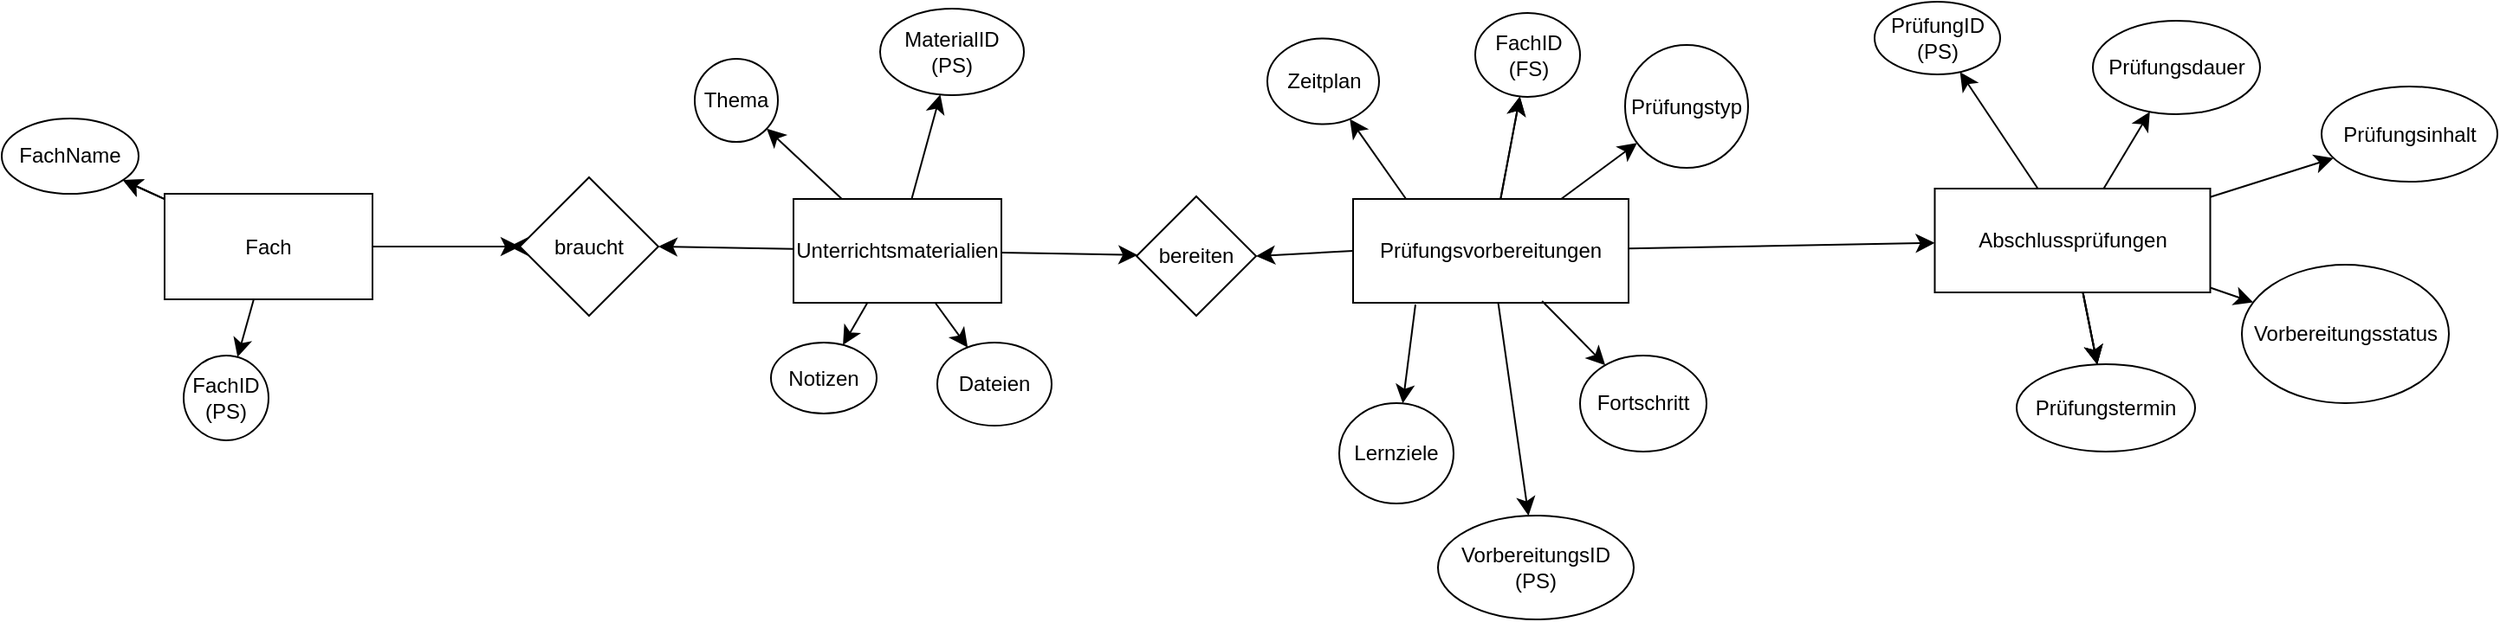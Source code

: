<mxfile version="26.0.10">
  <diagram name="Seite-1" id="5blD-hv_KY1dSjk4mWWa">
    <mxGraphModel dx="1834" dy="830" grid="0" gridSize="10" guides="1" tooltips="1" connect="1" arrows="1" fold="1" page="0" pageScale="1" pageWidth="827" pageHeight="1169" math="0" shadow="0">
      <root>
        <mxCell id="0" />
        <mxCell id="1" parent="0" />
        <mxCell id="1gKeE4FAqKJYVwFzVaU8-18" value="" style="edgeStyle=none;curved=1;rounded=0;orthogonalLoop=1;jettySize=auto;html=1;fontSize=12;startSize=8;endSize=8;" edge="1" parent="1" source="1gKeE4FAqKJYVwFzVaU8-2" target="1gKeE4FAqKJYVwFzVaU8-17">
          <mxGeometry relative="1" as="geometry" />
        </mxCell>
        <mxCell id="1gKeE4FAqKJYVwFzVaU8-19" value="" style="edgeStyle=none;curved=1;rounded=0;orthogonalLoop=1;jettySize=auto;html=1;fontSize=12;startSize=8;endSize=8;" edge="1" parent="1" source="1gKeE4FAqKJYVwFzVaU8-2" target="1gKeE4FAqKJYVwFzVaU8-17">
          <mxGeometry relative="1" as="geometry" />
        </mxCell>
        <mxCell id="1gKeE4FAqKJYVwFzVaU8-22" value="" style="edgeStyle=none;curved=1;rounded=0;orthogonalLoop=1;jettySize=auto;html=1;fontSize=12;startSize=8;endSize=8;entryX=0;entryY=0.5;entryDx=0;entryDy=0;" edge="1" parent="1" source="1gKeE4FAqKJYVwFzVaU8-2" target="1gKeE4FAqKJYVwFzVaU8-23">
          <mxGeometry relative="1" as="geometry">
            <mxPoint x="174" y="200" as="targetPoint" />
          </mxGeometry>
        </mxCell>
        <mxCell id="1gKeE4FAqKJYVwFzVaU8-74" value="" style="edgeStyle=none;curved=1;rounded=0;orthogonalLoop=1;jettySize=auto;html=1;fontSize=12;startSize=8;endSize=8;" edge="1" parent="1" source="1gKeE4FAqKJYVwFzVaU8-2" target="1gKeE4FAqKJYVwFzVaU8-73">
          <mxGeometry relative="1" as="geometry" />
        </mxCell>
        <mxCell id="1gKeE4FAqKJYVwFzVaU8-2" value="Fach" style="whiteSpace=wrap;html=1;" vertex="1" parent="1">
          <mxGeometry x="-21" y="169" width="120" height="61" as="geometry" />
        </mxCell>
        <mxCell id="1gKeE4FAqKJYVwFzVaU8-32" style="edgeStyle=none;curved=1;rounded=0;orthogonalLoop=1;jettySize=auto;html=1;entryX=1;entryY=0.5;entryDx=0;entryDy=0;fontSize=12;startSize=8;endSize=8;" edge="1" parent="1" source="1gKeE4FAqKJYVwFzVaU8-3" target="1gKeE4FAqKJYVwFzVaU8-23">
          <mxGeometry relative="1" as="geometry" />
        </mxCell>
        <mxCell id="1gKeE4FAqKJYVwFzVaU8-35" value="" style="edgeStyle=none;curved=1;rounded=0;orthogonalLoop=1;jettySize=auto;html=1;fontSize=12;startSize=8;endSize=8;" edge="1" parent="1" source="1gKeE4FAqKJYVwFzVaU8-3" target="1gKeE4FAqKJYVwFzVaU8-34">
          <mxGeometry relative="1" as="geometry" />
        </mxCell>
        <mxCell id="1gKeE4FAqKJYVwFzVaU8-38" value="" style="edgeStyle=none;curved=1;rounded=0;orthogonalLoop=1;jettySize=auto;html=1;fontSize=12;startSize=8;endSize=8;" edge="1" parent="1" source="1gKeE4FAqKJYVwFzVaU8-3" target="1gKeE4FAqKJYVwFzVaU8-37">
          <mxGeometry relative="1" as="geometry" />
        </mxCell>
        <mxCell id="1gKeE4FAqKJYVwFzVaU8-41" value="" style="edgeStyle=none;curved=1;rounded=0;orthogonalLoop=1;jettySize=auto;html=1;fontSize=12;startSize=8;endSize=8;" edge="1" parent="1" source="1gKeE4FAqKJYVwFzVaU8-3" target="1gKeE4FAqKJYVwFzVaU8-40">
          <mxGeometry relative="1" as="geometry" />
        </mxCell>
        <mxCell id="1gKeE4FAqKJYVwFzVaU8-43" value="" style="edgeStyle=none;curved=1;rounded=0;orthogonalLoop=1;jettySize=auto;html=1;fontSize=12;startSize=8;endSize=8;" edge="1" parent="1" source="1gKeE4FAqKJYVwFzVaU8-3" target="1gKeE4FAqKJYVwFzVaU8-42">
          <mxGeometry relative="1" as="geometry" />
        </mxCell>
        <mxCell id="1gKeE4FAqKJYVwFzVaU8-49" value="" style="edgeStyle=none;curved=1;rounded=0;orthogonalLoop=1;jettySize=auto;html=1;fontSize=12;startSize=8;endSize=8;" edge="1" parent="1" source="1gKeE4FAqKJYVwFzVaU8-3" target="1gKeE4FAqKJYVwFzVaU8-48">
          <mxGeometry relative="1" as="geometry" />
        </mxCell>
        <mxCell id="1gKeE4FAqKJYVwFzVaU8-3" value="Unterrichtsmaterialien" style="whiteSpace=wrap;html=1;" vertex="1" parent="1">
          <mxGeometry x="342" y="172" width="120" height="60" as="geometry" />
        </mxCell>
        <mxCell id="1gKeE4FAqKJYVwFzVaU8-8" value="" style="edgeStyle=none;curved=1;rounded=0;orthogonalLoop=1;jettySize=auto;html=1;fontSize=12;startSize=8;endSize=8;" edge="1" parent="1" source="1gKeE4FAqKJYVwFzVaU8-5" target="1gKeE4FAqKJYVwFzVaU8-7">
          <mxGeometry relative="1" as="geometry" />
        </mxCell>
        <mxCell id="1gKeE4FAqKJYVwFzVaU8-50" style="edgeStyle=none;curved=1;rounded=0;orthogonalLoop=1;jettySize=auto;html=1;exitX=0;exitY=0.5;exitDx=0;exitDy=0;entryX=1;entryY=0.5;entryDx=0;entryDy=0;fontSize=12;startSize=8;endSize=8;" edge="1" parent="1" source="1gKeE4FAqKJYVwFzVaU8-5" target="1gKeE4FAqKJYVwFzVaU8-48">
          <mxGeometry relative="1" as="geometry" />
        </mxCell>
        <mxCell id="1gKeE4FAqKJYVwFzVaU8-52" value="" style="edgeStyle=none;curved=1;rounded=0;orthogonalLoop=1;jettySize=auto;html=1;fontSize=12;startSize=8;endSize=8;exitX=0.201;exitY=0.033;exitDx=0;exitDy=0;exitPerimeter=0;" edge="1" parent="1" source="1gKeE4FAqKJYVwFzVaU8-5" target="1gKeE4FAqKJYVwFzVaU8-51">
          <mxGeometry relative="1" as="geometry" />
        </mxCell>
        <mxCell id="1gKeE4FAqKJYVwFzVaU8-70" value="" style="edgeStyle=none;curved=1;rounded=0;orthogonalLoop=1;jettySize=auto;html=1;fontSize=12;startSize=8;endSize=8;" edge="1" parent="1" source="1gKeE4FAqKJYVwFzVaU8-5" target="1gKeE4FAqKJYVwFzVaU8-69">
          <mxGeometry relative="1" as="geometry" />
        </mxCell>
        <mxCell id="1gKeE4FAqKJYVwFzVaU8-90" style="edgeStyle=none;curved=1;rounded=0;orthogonalLoop=1;jettySize=auto;html=1;fontSize=12;startSize=8;endSize=8;" edge="1" parent="1" source="1gKeE4FAqKJYVwFzVaU8-5" target="1gKeE4FAqKJYVwFzVaU8-91">
          <mxGeometry relative="1" as="geometry">
            <mxPoint x="761" y="365" as="targetPoint" />
          </mxGeometry>
        </mxCell>
        <mxCell id="1gKeE4FAqKJYVwFzVaU8-92" value="" style="edgeStyle=none;curved=1;rounded=0;orthogonalLoop=1;jettySize=auto;html=1;fontSize=12;startSize=8;endSize=8;" edge="1" parent="1" source="1gKeE4FAqKJYVwFzVaU8-5" target="1gKeE4FAqKJYVwFzVaU8-69">
          <mxGeometry relative="1" as="geometry" />
        </mxCell>
        <mxCell id="1gKeE4FAqKJYVwFzVaU8-93" style="edgeStyle=none;curved=1;rounded=0;orthogonalLoop=1;jettySize=auto;html=1;fontSize=12;startSize=8;endSize=8;" edge="1" parent="1" source="1gKeE4FAqKJYVwFzVaU8-5" target="1gKeE4FAqKJYVwFzVaU8-94">
          <mxGeometry relative="1" as="geometry">
            <mxPoint x="724" y="142" as="targetPoint" />
          </mxGeometry>
        </mxCell>
        <mxCell id="1gKeE4FAqKJYVwFzVaU8-5" value="Prüfungsvorbereitungen" style="whiteSpace=wrap;html=1;" vertex="1" parent="1">
          <mxGeometry x="665" y="172" width="159" height="60" as="geometry" />
        </mxCell>
        <mxCell id="1gKeE4FAqKJYVwFzVaU8-78" value="" style="edgeStyle=none;curved=1;rounded=0;orthogonalLoop=1;jettySize=auto;html=1;fontSize=12;startSize=8;endSize=8;" edge="1" parent="1" source="1gKeE4FAqKJYVwFzVaU8-7" target="1gKeE4FAqKJYVwFzVaU8-77">
          <mxGeometry relative="1" as="geometry" />
        </mxCell>
        <mxCell id="1gKeE4FAqKJYVwFzVaU8-81" value="" style="edgeStyle=none;curved=1;rounded=0;orthogonalLoop=1;jettySize=auto;html=1;fontSize=12;startSize=8;endSize=8;" edge="1" parent="1" source="1gKeE4FAqKJYVwFzVaU8-7" target="1gKeE4FAqKJYVwFzVaU8-80">
          <mxGeometry relative="1" as="geometry" />
        </mxCell>
        <mxCell id="1gKeE4FAqKJYVwFzVaU8-82" value="" style="edgeStyle=none;curved=1;rounded=0;orthogonalLoop=1;jettySize=auto;html=1;fontSize=12;startSize=8;endSize=8;" edge="1" parent="1" source="1gKeE4FAqKJYVwFzVaU8-7" target="1gKeE4FAqKJYVwFzVaU8-80">
          <mxGeometry relative="1" as="geometry" />
        </mxCell>
        <mxCell id="1gKeE4FAqKJYVwFzVaU8-83" value="" style="edgeStyle=none;curved=1;rounded=0;orthogonalLoop=1;jettySize=auto;html=1;fontSize=12;startSize=8;endSize=8;" edge="1" parent="1" source="1gKeE4FAqKJYVwFzVaU8-7" target="1gKeE4FAqKJYVwFzVaU8-80">
          <mxGeometry relative="1" as="geometry" />
        </mxCell>
        <mxCell id="1gKeE4FAqKJYVwFzVaU8-85" value="" style="edgeStyle=none;curved=1;rounded=0;orthogonalLoop=1;jettySize=auto;html=1;fontSize=12;startSize=8;endSize=8;" edge="1" parent="1" source="1gKeE4FAqKJYVwFzVaU8-7" target="1gKeE4FAqKJYVwFzVaU8-84">
          <mxGeometry relative="1" as="geometry" />
        </mxCell>
        <mxCell id="1gKeE4FAqKJYVwFzVaU8-87" value="" style="edgeStyle=none;curved=1;rounded=0;orthogonalLoop=1;jettySize=auto;html=1;fontSize=12;startSize=8;endSize=8;" edge="1" parent="1" source="1gKeE4FAqKJYVwFzVaU8-7" target="1gKeE4FAqKJYVwFzVaU8-86">
          <mxGeometry relative="1" as="geometry" />
        </mxCell>
        <mxCell id="1gKeE4FAqKJYVwFzVaU8-89" value="" style="edgeStyle=none;curved=1;rounded=0;orthogonalLoop=1;jettySize=auto;html=1;fontSize=12;startSize=8;endSize=8;" edge="1" parent="1" source="1gKeE4FAqKJYVwFzVaU8-7" target="1gKeE4FAqKJYVwFzVaU8-88">
          <mxGeometry relative="1" as="geometry" />
        </mxCell>
        <mxCell id="1gKeE4FAqKJYVwFzVaU8-7" value="Abschlussprüfungen" style="whiteSpace=wrap;html=1;" vertex="1" parent="1">
          <mxGeometry x="1000.75" y="166" width="159" height="60" as="geometry" />
        </mxCell>
        <mxCell id="1gKeE4FAqKJYVwFzVaU8-17" value="FachName" style="ellipse;whiteSpace=wrap;html=1;" vertex="1" parent="1">
          <mxGeometry x="-115" y="125.5" width="79" height="43.5" as="geometry" />
        </mxCell>
        <mxCell id="1gKeE4FAqKJYVwFzVaU8-30" style="edgeStyle=none;curved=1;rounded=0;orthogonalLoop=1;jettySize=auto;html=1;fontSize=12;startSize=8;endSize=8;" edge="1" parent="1" source="1gKeE4FAqKJYVwFzVaU8-23">
          <mxGeometry relative="1" as="geometry">
            <mxPoint x="178" y="199.5" as="targetPoint" />
          </mxGeometry>
        </mxCell>
        <mxCell id="1gKeE4FAqKJYVwFzVaU8-23" value="braucht" style="rhombus;whiteSpace=wrap;html=1;" vertex="1" parent="1">
          <mxGeometry x="184" y="159.5" width="80" height="80" as="geometry" />
        </mxCell>
        <mxCell id="1gKeE4FAqKJYVwFzVaU8-34" value="MaterialID (PS)" style="ellipse;whiteSpace=wrap;html=1;" vertex="1" parent="1">
          <mxGeometry x="392" y="62" width="83" height="50" as="geometry" />
        </mxCell>
        <mxCell id="1gKeE4FAqKJYVwFzVaU8-37" value="Thema" style="ellipse;whiteSpace=wrap;html=1;" vertex="1" parent="1">
          <mxGeometry x="285" y="91" width="48" height="48" as="geometry" />
        </mxCell>
        <mxCell id="1gKeE4FAqKJYVwFzVaU8-40" value="Notizen" style="ellipse;whiteSpace=wrap;html=1;" vertex="1" parent="1">
          <mxGeometry x="329" y="255" width="61" height="41" as="geometry" />
        </mxCell>
        <mxCell id="1gKeE4FAqKJYVwFzVaU8-42" value="Dateien" style="ellipse;whiteSpace=wrap;html=1;" vertex="1" parent="1">
          <mxGeometry x="425" y="255" width="66" height="48" as="geometry" />
        </mxCell>
        <mxCell id="1gKeE4FAqKJYVwFzVaU8-48" value="bereiten" style="rhombus;whiteSpace=wrap;html=1;" vertex="1" parent="1">
          <mxGeometry x="540" y="170.5" width="69" height="69" as="geometry" />
        </mxCell>
        <mxCell id="1gKeE4FAqKJYVwFzVaU8-51" value="Zeitplan" style="ellipse;whiteSpace=wrap;html=1;" vertex="1" parent="1">
          <mxGeometry x="615.5" y="79.25" width="64.5" height="49.5" as="geometry" />
        </mxCell>
        <mxCell id="1gKeE4FAqKJYVwFzVaU8-60" value="" style="edgeStyle=none;curved=1;rounded=0;orthogonalLoop=1;jettySize=auto;html=1;fontSize=12;startSize=8;endSize=8;exitX=0.686;exitY=0.983;exitDx=0;exitDy=0;exitPerimeter=0;" edge="1" parent="1" target="1gKeE4FAqKJYVwFzVaU8-62" source="1gKeE4FAqKJYVwFzVaU8-5">
          <mxGeometry relative="1" as="geometry">
            <mxPoint x="757" y="228" as="sourcePoint" />
            <Array as="points">
              <mxPoint x="789" y="246" />
            </Array>
          </mxGeometry>
        </mxCell>
        <mxCell id="1gKeE4FAqKJYVwFzVaU8-61" value="" style="edgeStyle=none;curved=1;rounded=0;orthogonalLoop=1;jettySize=auto;html=1;fontSize=12;startSize=8;endSize=8;" edge="1" parent="1" target="1gKeE4FAqKJYVwFzVaU8-63">
          <mxGeometry relative="1" as="geometry">
            <mxPoint x="701" y="233" as="sourcePoint" />
          </mxGeometry>
        </mxCell>
        <mxCell id="1gKeE4FAqKJYVwFzVaU8-62" value="Fortschritt" style="ellipse;whiteSpace=wrap;html=1;" vertex="1" parent="1">
          <mxGeometry x="796" y="262.5" width="73" height="55.5" as="geometry" />
        </mxCell>
        <mxCell id="1gKeE4FAqKJYVwFzVaU8-63" value="Lernziele" style="ellipse;whiteSpace=wrap;html=1;" vertex="1" parent="1">
          <mxGeometry x="657" y="290" width="66" height="58" as="geometry" />
        </mxCell>
        <mxCell id="1gKeE4FAqKJYVwFzVaU8-69" value="FachID (FS)" style="ellipse;whiteSpace=wrap;html=1;" vertex="1" parent="1">
          <mxGeometry x="735.5" y="64.5" width="60.5" height="48.5" as="geometry" />
        </mxCell>
        <mxCell id="1gKeE4FAqKJYVwFzVaU8-73" value="FachID (PS)" style="ellipse;whiteSpace=wrap;html=1;" vertex="1" parent="1">
          <mxGeometry x="-10" y="262.5" width="49" height="49" as="geometry" />
        </mxCell>
        <mxCell id="1gKeE4FAqKJYVwFzVaU8-77" value="PrüfungID (PS)" style="ellipse;whiteSpace=wrap;html=1;" vertex="1" parent="1">
          <mxGeometry x="966" y="58" width="72.5" height="42" as="geometry" />
        </mxCell>
        <mxCell id="1gKeE4FAqKJYVwFzVaU8-80" value="Prüfungstermin" style="ellipse;whiteSpace=wrap;html=1;" vertex="1" parent="1">
          <mxGeometry x="1048" y="267.5" width="103" height="50.5" as="geometry" />
        </mxCell>
        <mxCell id="1gKeE4FAqKJYVwFzVaU8-84" value="Prüfungsdauer" style="ellipse;whiteSpace=wrap;html=1;" vertex="1" parent="1">
          <mxGeometry x="1092" y="69" width="96.5" height="54" as="geometry" />
        </mxCell>
        <mxCell id="1gKeE4FAqKJYVwFzVaU8-86" value="Prüfungsinhalt" style="ellipse;whiteSpace=wrap;html=1;" vertex="1" parent="1">
          <mxGeometry x="1224" y="107" width="101.5" height="55" as="geometry" />
        </mxCell>
        <mxCell id="1gKeE4FAqKJYVwFzVaU8-88" value="Vorbereitungsstatus" style="ellipse;whiteSpace=wrap;html=1;" vertex="1" parent="1">
          <mxGeometry x="1178" y="210" width="119.5" height="80" as="geometry" />
        </mxCell>
        <mxCell id="1gKeE4FAqKJYVwFzVaU8-91" value="VorbereitungsID (PS)" style="ellipse;whiteSpace=wrap;html=1;" vertex="1" parent="1">
          <mxGeometry x="714" y="355" width="113" height="60" as="geometry" />
        </mxCell>
        <mxCell id="1gKeE4FAqKJYVwFzVaU8-94" value="Prüfungstyp" style="ellipse;whiteSpace=wrap;html=1;aspect=fixed;" vertex="1" parent="1">
          <mxGeometry x="822" y="83" width="71" height="71" as="geometry" />
        </mxCell>
      </root>
    </mxGraphModel>
  </diagram>
</mxfile>
